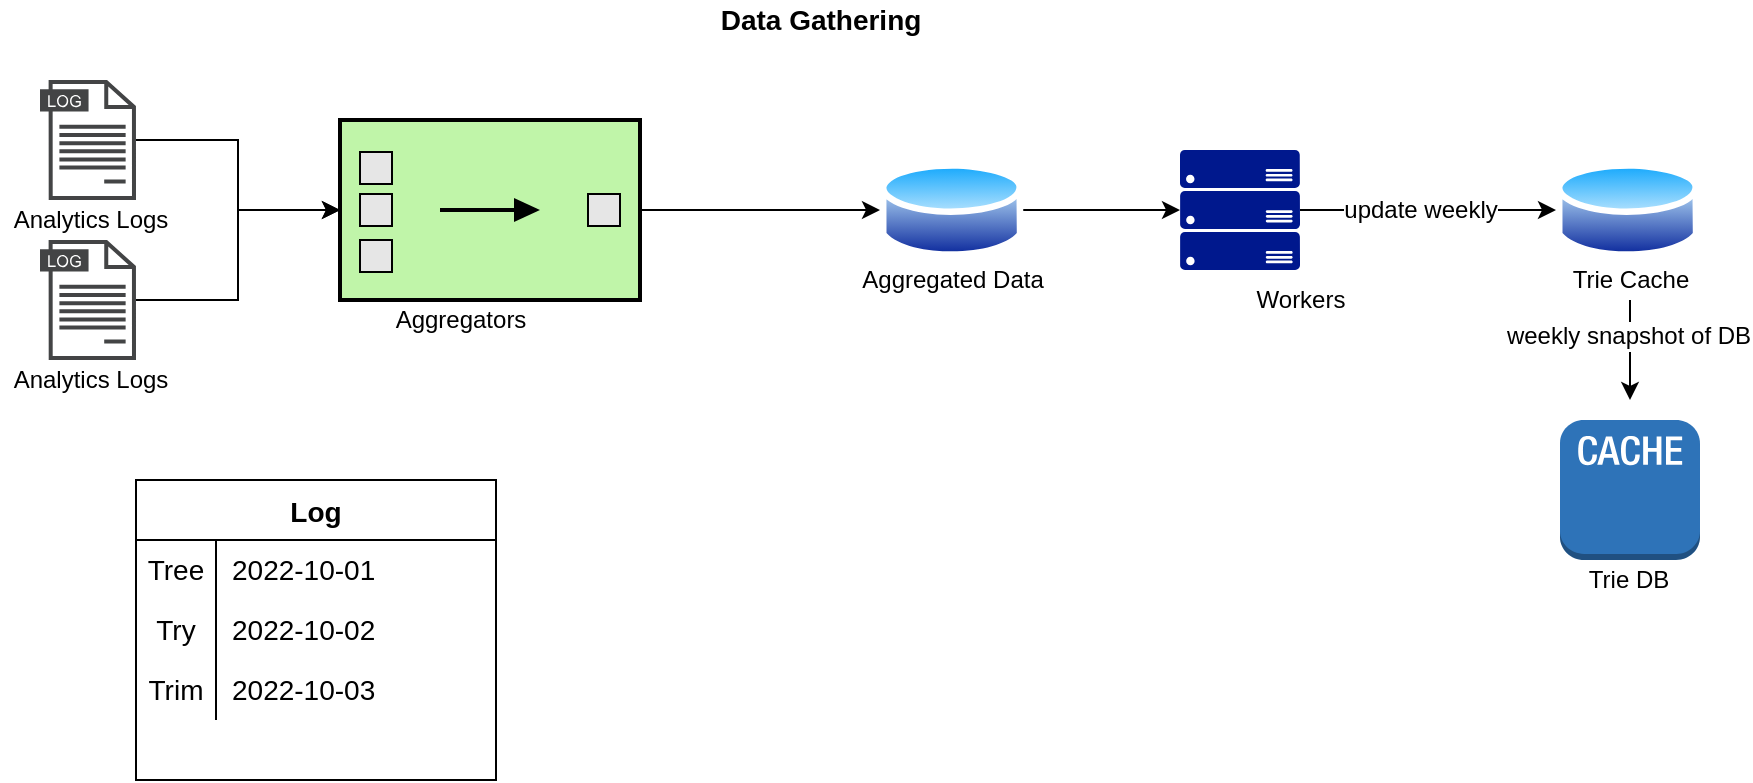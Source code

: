 <mxfile version="17.4.4" type="github">
  <diagram id="5oaqmLejIBLVlqCtvISB" name="Page-1">
    <mxGraphModel dx="1226" dy="2229" grid="1" gridSize="10" guides="1" tooltips="1" connect="1" arrows="1" fold="1" page="1" pageScale="1" pageWidth="850" pageHeight="1100" math="0" shadow="0">
      <root>
        <mxCell id="0" />
        <mxCell id="1" parent="0" />
        <mxCell id="7zzk4bBtbLMsu9TvIBiW-18" style="edgeStyle=orthogonalEdgeStyle;rounded=0;orthogonalLoop=1;jettySize=auto;html=1;entryX=0;entryY=0.5;entryDx=0;entryDy=0;entryPerimeter=0;" edge="1" parent="1" source="7zzk4bBtbLMsu9TvIBiW-1" target="7zzk4bBtbLMsu9TvIBiW-2">
          <mxGeometry relative="1" as="geometry" />
        </mxCell>
        <mxCell id="7zzk4bBtbLMsu9TvIBiW-1" value="" style="sketch=0;pointerEvents=1;shadow=0;dashed=0;html=1;strokeColor=none;fillColor=#434445;aspect=fixed;labelPosition=center;verticalLabelPosition=bottom;verticalAlign=top;align=center;outlineConnect=0;shape=mxgraph.vvd.log_files;" vertex="1" parent="1">
          <mxGeometry x="20" y="30" width="48" height="60" as="geometry" />
        </mxCell>
        <mxCell id="7zzk4bBtbLMsu9TvIBiW-20" style="edgeStyle=orthogonalEdgeStyle;rounded=0;orthogonalLoop=1;jettySize=auto;html=1;entryX=0;entryY=0.5;entryDx=0;entryDy=0;" edge="1" parent="1" source="7zzk4bBtbLMsu9TvIBiW-2" target="7zzk4bBtbLMsu9TvIBiW-4">
          <mxGeometry relative="1" as="geometry" />
        </mxCell>
        <mxCell id="7zzk4bBtbLMsu9TvIBiW-2" value="" style="strokeWidth=2;outlineConnect=0;dashed=0;align=center;fontSize=8;fillColor=#c0f5a9;verticalLabelPosition=bottom;verticalAlign=top;shape=mxgraph.eip.aggregator;" vertex="1" parent="1">
          <mxGeometry x="170" y="50" width="150" height="90" as="geometry" />
        </mxCell>
        <mxCell id="7zzk4bBtbLMsu9TvIBiW-19" style="edgeStyle=orthogonalEdgeStyle;rounded=0;orthogonalLoop=1;jettySize=auto;html=1;entryX=0;entryY=0.5;entryDx=0;entryDy=0;entryPerimeter=0;" edge="1" parent="1" source="7zzk4bBtbLMsu9TvIBiW-3" target="7zzk4bBtbLMsu9TvIBiW-2">
          <mxGeometry relative="1" as="geometry" />
        </mxCell>
        <mxCell id="7zzk4bBtbLMsu9TvIBiW-3" value="" style="sketch=0;pointerEvents=1;shadow=0;dashed=0;html=1;strokeColor=none;fillColor=#434445;aspect=fixed;labelPosition=center;verticalLabelPosition=bottom;verticalAlign=top;align=center;outlineConnect=0;shape=mxgraph.vvd.log_files;" vertex="1" parent="1">
          <mxGeometry x="20" y="110" width="48" height="60" as="geometry" />
        </mxCell>
        <mxCell id="7zzk4bBtbLMsu9TvIBiW-21" style="edgeStyle=orthogonalEdgeStyle;rounded=0;orthogonalLoop=1;jettySize=auto;html=1;entryX=0;entryY=0.5;entryDx=0;entryDy=0;entryPerimeter=0;" edge="1" parent="1" source="7zzk4bBtbLMsu9TvIBiW-4" target="7zzk4bBtbLMsu9TvIBiW-7">
          <mxGeometry relative="1" as="geometry" />
        </mxCell>
        <mxCell id="7zzk4bBtbLMsu9TvIBiW-4" value="" style="aspect=fixed;perimeter=ellipsePerimeter;html=1;align=center;shadow=0;dashed=0;spacingTop=3;image;image=img/lib/active_directory/database.svg;" vertex="1" parent="1">
          <mxGeometry x="440" y="68.5" width="71.62" height="53" as="geometry" />
        </mxCell>
        <mxCell id="7zzk4bBtbLMsu9TvIBiW-22" style="edgeStyle=orthogonalEdgeStyle;rounded=0;orthogonalLoop=1;jettySize=auto;html=1;entryX=0;entryY=0.5;entryDx=0;entryDy=0;" edge="1" parent="1" source="7zzk4bBtbLMsu9TvIBiW-7" target="7zzk4bBtbLMsu9TvIBiW-9">
          <mxGeometry relative="1" as="geometry" />
        </mxCell>
        <mxCell id="7zzk4bBtbLMsu9TvIBiW-40" value="update weekly" style="edgeLabel;html=1;align=center;verticalAlign=middle;resizable=0;points=[];fontSize=12;" vertex="1" connectable="0" parent="7zzk4bBtbLMsu9TvIBiW-22">
          <mxGeometry x="-0.344" y="3" relative="1" as="geometry">
            <mxPoint x="18" y="3" as="offset" />
          </mxGeometry>
        </mxCell>
        <mxCell id="7zzk4bBtbLMsu9TvIBiW-7" value="" style="sketch=0;aspect=fixed;pointerEvents=1;shadow=0;dashed=0;html=1;strokeColor=none;labelPosition=center;verticalLabelPosition=bottom;verticalAlign=top;align=center;fillColor=#00188D;shape=mxgraph.azure.server_rack" vertex="1" parent="1">
          <mxGeometry x="590" y="65" width="60" height="60" as="geometry" />
        </mxCell>
        <mxCell id="7zzk4bBtbLMsu9TvIBiW-9" value="" style="aspect=fixed;perimeter=ellipsePerimeter;html=1;align=center;shadow=0;dashed=0;spacingTop=3;image;image=img/lib/active_directory/database.svg;" vertex="1" parent="1">
          <mxGeometry x="778" y="68.5" width="71.62" height="53" as="geometry" />
        </mxCell>
        <mxCell id="7zzk4bBtbLMsu9TvIBiW-10" value="" style="outlineConnect=0;dashed=0;verticalLabelPosition=bottom;verticalAlign=top;align=center;html=1;shape=mxgraph.aws3.cache_node;fillColor=#2E73B8;gradientColor=none;" vertex="1" parent="1">
          <mxGeometry x="780" y="200" width="70" height="70" as="geometry" />
        </mxCell>
        <mxCell id="7zzk4bBtbLMsu9TvIBiW-11" value="Analytics Logs" style="text;html=1;align=center;verticalAlign=middle;resizable=0;points=[];autosize=1;strokeColor=none;fillColor=none;" vertex="1" parent="1">
          <mxGeometry y="170" width="90" height="20" as="geometry" />
        </mxCell>
        <mxCell id="7zzk4bBtbLMsu9TvIBiW-12" value="Analytics Logs" style="text;html=1;align=center;verticalAlign=middle;resizable=0;points=[];autosize=1;strokeColor=none;fillColor=none;" vertex="1" parent="1">
          <mxGeometry y="90" width="90" height="20" as="geometry" />
        </mxCell>
        <mxCell id="7zzk4bBtbLMsu9TvIBiW-13" value="Aggregators" style="text;html=1;align=center;verticalAlign=middle;resizable=0;points=[];autosize=1;strokeColor=none;fillColor=none;" vertex="1" parent="1">
          <mxGeometry x="190" y="140" width="80" height="20" as="geometry" />
        </mxCell>
        <mxCell id="7zzk4bBtbLMsu9TvIBiW-14" value="Aggregated Data" style="text;html=1;align=center;verticalAlign=middle;resizable=0;points=[];autosize=1;strokeColor=none;fillColor=none;" vertex="1" parent="1">
          <mxGeometry x="420.81" y="120" width="110" height="20" as="geometry" />
        </mxCell>
        <mxCell id="7zzk4bBtbLMsu9TvIBiW-15" value="Workers" style="text;html=1;align=center;verticalAlign=middle;resizable=0;points=[];autosize=1;strokeColor=none;fillColor=none;" vertex="1" parent="1">
          <mxGeometry x="620" y="130" width="60" height="20" as="geometry" />
        </mxCell>
        <mxCell id="7zzk4bBtbLMsu9TvIBiW-25" style="edgeStyle=orthogonalEdgeStyle;rounded=0;orthogonalLoop=1;jettySize=auto;html=1;" edge="1" parent="1" source="7zzk4bBtbLMsu9TvIBiW-16">
          <mxGeometry relative="1" as="geometry">
            <mxPoint x="815" y="190" as="targetPoint" />
          </mxGeometry>
        </mxCell>
        <mxCell id="7zzk4bBtbLMsu9TvIBiW-41" value="weekly snapshot of DB" style="edgeLabel;html=1;align=center;verticalAlign=middle;resizable=0;points=[];fontSize=12;" vertex="1" connectable="0" parent="7zzk4bBtbLMsu9TvIBiW-25">
          <mxGeometry x="-0.28" y="-1" relative="1" as="geometry">
            <mxPoint as="offset" />
          </mxGeometry>
        </mxCell>
        <mxCell id="7zzk4bBtbLMsu9TvIBiW-16" value="Trie Cache" style="text;html=1;align=center;verticalAlign=middle;resizable=0;points=[];autosize=1;strokeColor=none;fillColor=none;" vertex="1" parent="1">
          <mxGeometry x="780" y="120" width="70" height="20" as="geometry" />
        </mxCell>
        <mxCell id="7zzk4bBtbLMsu9TvIBiW-17" value="Trie DB" style="text;html=1;align=center;verticalAlign=middle;resizable=0;points=[];autosize=1;strokeColor=none;fillColor=none;" vertex="1" parent="1">
          <mxGeometry x="783.81" y="270" width="60" height="20" as="geometry" />
        </mxCell>
        <mxCell id="7zzk4bBtbLMsu9TvIBiW-26" value="Data Gathering" style="text;html=1;align=center;verticalAlign=middle;resizable=0;points=[];autosize=1;strokeColor=none;fillColor=none;fontSize=14;fontStyle=1" vertex="1" parent="1">
          <mxGeometry x="350" y="-10" width="120" height="20" as="geometry" />
        </mxCell>
        <mxCell id="7zzk4bBtbLMsu9TvIBiW-28" value="Log" style="shape=table;startSize=30;container=1;collapsible=0;childLayout=tableLayout;fixedRows=1;rowLines=0;fontStyle=1;fontSize=14;" vertex="1" parent="1">
          <mxGeometry x="68" y="230" width="180" height="150" as="geometry" />
        </mxCell>
        <mxCell id="7zzk4bBtbLMsu9TvIBiW-29" value="" style="shape=tableRow;horizontal=0;startSize=0;swimlaneHead=0;swimlaneBody=0;top=0;left=0;bottom=0;right=0;collapsible=0;dropTarget=0;fillColor=none;points=[[0,0.5],[1,0.5]];portConstraint=eastwest;fontSize=14;" vertex="1" parent="7zzk4bBtbLMsu9TvIBiW-28">
          <mxGeometry y="30" width="180" height="30" as="geometry" />
        </mxCell>
        <mxCell id="7zzk4bBtbLMsu9TvIBiW-30" value="Tree" style="shape=partialRectangle;html=1;whiteSpace=wrap;connectable=0;fillColor=none;top=0;left=0;bottom=0;right=0;overflow=hidden;pointerEvents=1;fontSize=14;" vertex="1" parent="7zzk4bBtbLMsu9TvIBiW-29">
          <mxGeometry width="40" height="30" as="geometry">
            <mxRectangle width="40" height="30" as="alternateBounds" />
          </mxGeometry>
        </mxCell>
        <mxCell id="7zzk4bBtbLMsu9TvIBiW-31" value="2022-10-01" style="shape=partialRectangle;html=1;whiteSpace=wrap;connectable=0;fillColor=none;top=0;left=0;bottom=0;right=0;align=left;spacingLeft=6;overflow=hidden;fontSize=14;" vertex="1" parent="7zzk4bBtbLMsu9TvIBiW-29">
          <mxGeometry x="40" width="140" height="30" as="geometry">
            <mxRectangle width="140" height="30" as="alternateBounds" />
          </mxGeometry>
        </mxCell>
        <mxCell id="7zzk4bBtbLMsu9TvIBiW-32" value="" style="shape=tableRow;horizontal=0;startSize=0;swimlaneHead=0;swimlaneBody=0;top=0;left=0;bottom=0;right=0;collapsible=0;dropTarget=0;fillColor=none;points=[[0,0.5],[1,0.5]];portConstraint=eastwest;fontSize=14;" vertex="1" parent="7zzk4bBtbLMsu9TvIBiW-28">
          <mxGeometry y="60" width="180" height="30" as="geometry" />
        </mxCell>
        <mxCell id="7zzk4bBtbLMsu9TvIBiW-33" value="Try" style="shape=partialRectangle;html=1;whiteSpace=wrap;connectable=0;fillColor=none;top=0;left=0;bottom=0;right=0;overflow=hidden;fontSize=14;" vertex="1" parent="7zzk4bBtbLMsu9TvIBiW-32">
          <mxGeometry width="40" height="30" as="geometry">
            <mxRectangle width="40" height="30" as="alternateBounds" />
          </mxGeometry>
        </mxCell>
        <mxCell id="7zzk4bBtbLMsu9TvIBiW-34" value="" style="shape=partialRectangle;html=1;whiteSpace=wrap;connectable=0;fillColor=none;top=0;left=0;bottom=0;right=0;align=left;spacingLeft=6;overflow=hidden;fontSize=14;" vertex="1" parent="7zzk4bBtbLMsu9TvIBiW-32">
          <mxGeometry x="40" width="140" height="30" as="geometry">
            <mxRectangle width="140" height="30" as="alternateBounds" />
          </mxGeometry>
        </mxCell>
        <mxCell id="7zzk4bBtbLMsu9TvIBiW-35" value="" style="shape=tableRow;horizontal=0;startSize=0;swimlaneHead=0;swimlaneBody=0;top=0;left=0;bottom=0;right=0;collapsible=0;dropTarget=0;fillColor=none;points=[[0,0.5],[1,0.5]];portConstraint=eastwest;fontSize=14;" vertex="1" parent="7zzk4bBtbLMsu9TvIBiW-28">
          <mxGeometry y="90" width="180" height="30" as="geometry" />
        </mxCell>
        <mxCell id="7zzk4bBtbLMsu9TvIBiW-36" value="Trim" style="shape=partialRectangle;html=1;whiteSpace=wrap;connectable=0;fillColor=none;top=0;left=0;bottom=0;right=0;overflow=hidden;fontSize=14;" vertex="1" parent="7zzk4bBtbLMsu9TvIBiW-35">
          <mxGeometry width="40" height="30" as="geometry">
            <mxRectangle width="40" height="30" as="alternateBounds" />
          </mxGeometry>
        </mxCell>
        <mxCell id="7zzk4bBtbLMsu9TvIBiW-37" value="" style="shape=partialRectangle;html=1;whiteSpace=wrap;connectable=0;fillColor=none;top=0;left=0;bottom=0;right=0;align=left;spacingLeft=6;overflow=hidden;fontSize=14;" vertex="1" parent="7zzk4bBtbLMsu9TvIBiW-35">
          <mxGeometry x="40" width="140" height="30" as="geometry">
            <mxRectangle width="140" height="30" as="alternateBounds" />
          </mxGeometry>
        </mxCell>
        <mxCell id="7zzk4bBtbLMsu9TvIBiW-38" value="2022-10-02" style="shape=partialRectangle;html=1;whiteSpace=wrap;connectable=0;fillColor=none;top=0;left=0;bottom=0;right=0;align=left;spacingLeft=6;overflow=hidden;fontSize=14;" vertex="1" parent="1">
          <mxGeometry x="108" y="290" width="140" height="30" as="geometry">
            <mxRectangle width="140" height="30" as="alternateBounds" />
          </mxGeometry>
        </mxCell>
        <mxCell id="7zzk4bBtbLMsu9TvIBiW-39" value="2022-10-03" style="shape=partialRectangle;html=1;whiteSpace=wrap;connectable=0;fillColor=none;top=0;left=0;bottom=0;right=0;align=left;spacingLeft=6;overflow=hidden;fontSize=14;" vertex="1" parent="1">
          <mxGeometry x="108" y="320" width="140" height="30" as="geometry">
            <mxRectangle width="140" height="30" as="alternateBounds" />
          </mxGeometry>
        </mxCell>
      </root>
    </mxGraphModel>
  </diagram>
</mxfile>
